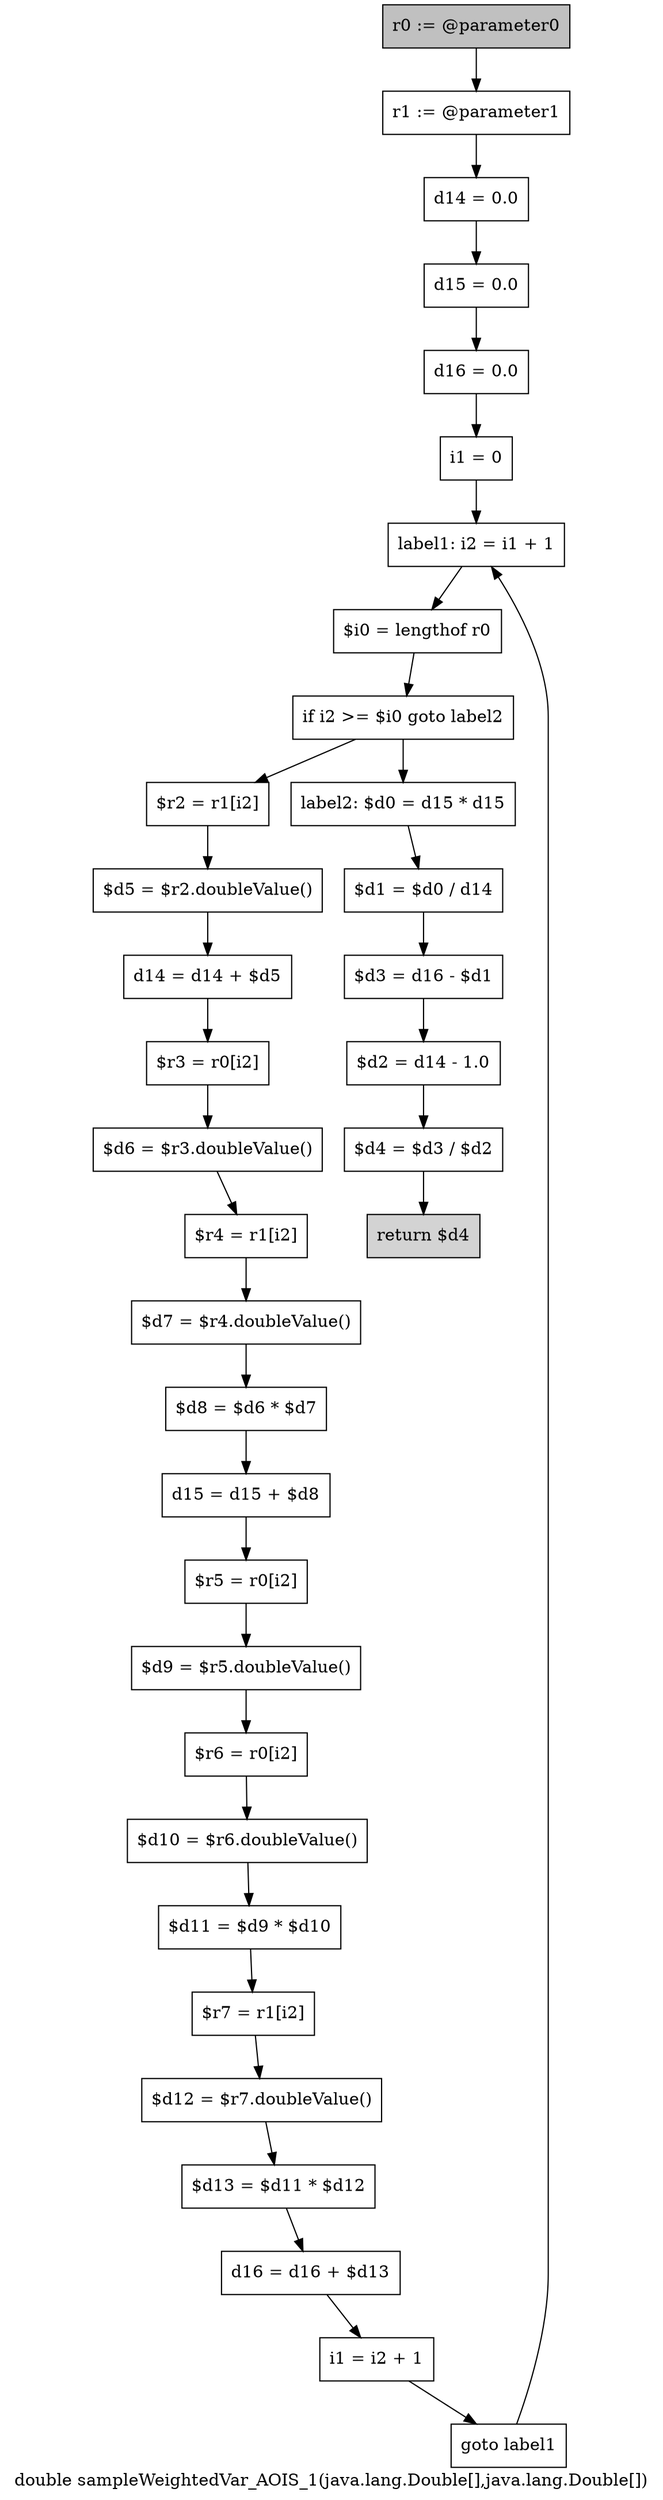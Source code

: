 digraph "double sampleWeightedVar_AOIS_1(java.lang.Double[],java.lang.Double[])" {
    label="double sampleWeightedVar_AOIS_1(java.lang.Double[],java.lang.Double[])";
    node [shape=box];
    "0" [style=filled,fillcolor=gray,label="r0 := @parameter0",];
    "1" [label="r1 := @parameter1",];
    "0"->"1";
    "2" [label="d14 = 0.0",];
    "1"->"2";
    "3" [label="d15 = 0.0",];
    "2"->"3";
    "4" [label="d16 = 0.0",];
    "3"->"4";
    "5" [label="i1 = 0",];
    "4"->"5";
    "6" [label="label1: i2 = i1 + 1",];
    "5"->"6";
    "7" [label="$i0 = lengthof r0",];
    "6"->"7";
    "8" [label="if i2 >= $i0 goto label2",];
    "7"->"8";
    "9" [label="$r2 = r1[i2]",];
    "8"->"9";
    "29" [label="label2: $d0 = d15 * d15",];
    "8"->"29";
    "10" [label="$d5 = $r2.doubleValue()",];
    "9"->"10";
    "11" [label="d14 = d14 + $d5",];
    "10"->"11";
    "12" [label="$r3 = r0[i2]",];
    "11"->"12";
    "13" [label="$d6 = $r3.doubleValue()",];
    "12"->"13";
    "14" [label="$r4 = r1[i2]",];
    "13"->"14";
    "15" [label="$d7 = $r4.doubleValue()",];
    "14"->"15";
    "16" [label="$d8 = $d6 * $d7",];
    "15"->"16";
    "17" [label="d15 = d15 + $d8",];
    "16"->"17";
    "18" [label="$r5 = r0[i2]",];
    "17"->"18";
    "19" [label="$d9 = $r5.doubleValue()",];
    "18"->"19";
    "20" [label="$r6 = r0[i2]",];
    "19"->"20";
    "21" [label="$d10 = $r6.doubleValue()",];
    "20"->"21";
    "22" [label="$d11 = $d9 * $d10",];
    "21"->"22";
    "23" [label="$r7 = r1[i2]",];
    "22"->"23";
    "24" [label="$d12 = $r7.doubleValue()",];
    "23"->"24";
    "25" [label="$d13 = $d11 * $d12",];
    "24"->"25";
    "26" [label="d16 = d16 + $d13",];
    "25"->"26";
    "27" [label="i1 = i2 + 1",];
    "26"->"27";
    "28" [label="goto label1",];
    "27"->"28";
    "28"->"6";
    "30" [label="$d1 = $d0 / d14",];
    "29"->"30";
    "31" [label="$d3 = d16 - $d1",];
    "30"->"31";
    "32" [label="$d2 = d14 - 1.0",];
    "31"->"32";
    "33" [label="$d4 = $d3 / $d2",];
    "32"->"33";
    "34" [style=filled,fillcolor=lightgray,label="return $d4",];
    "33"->"34";
}
